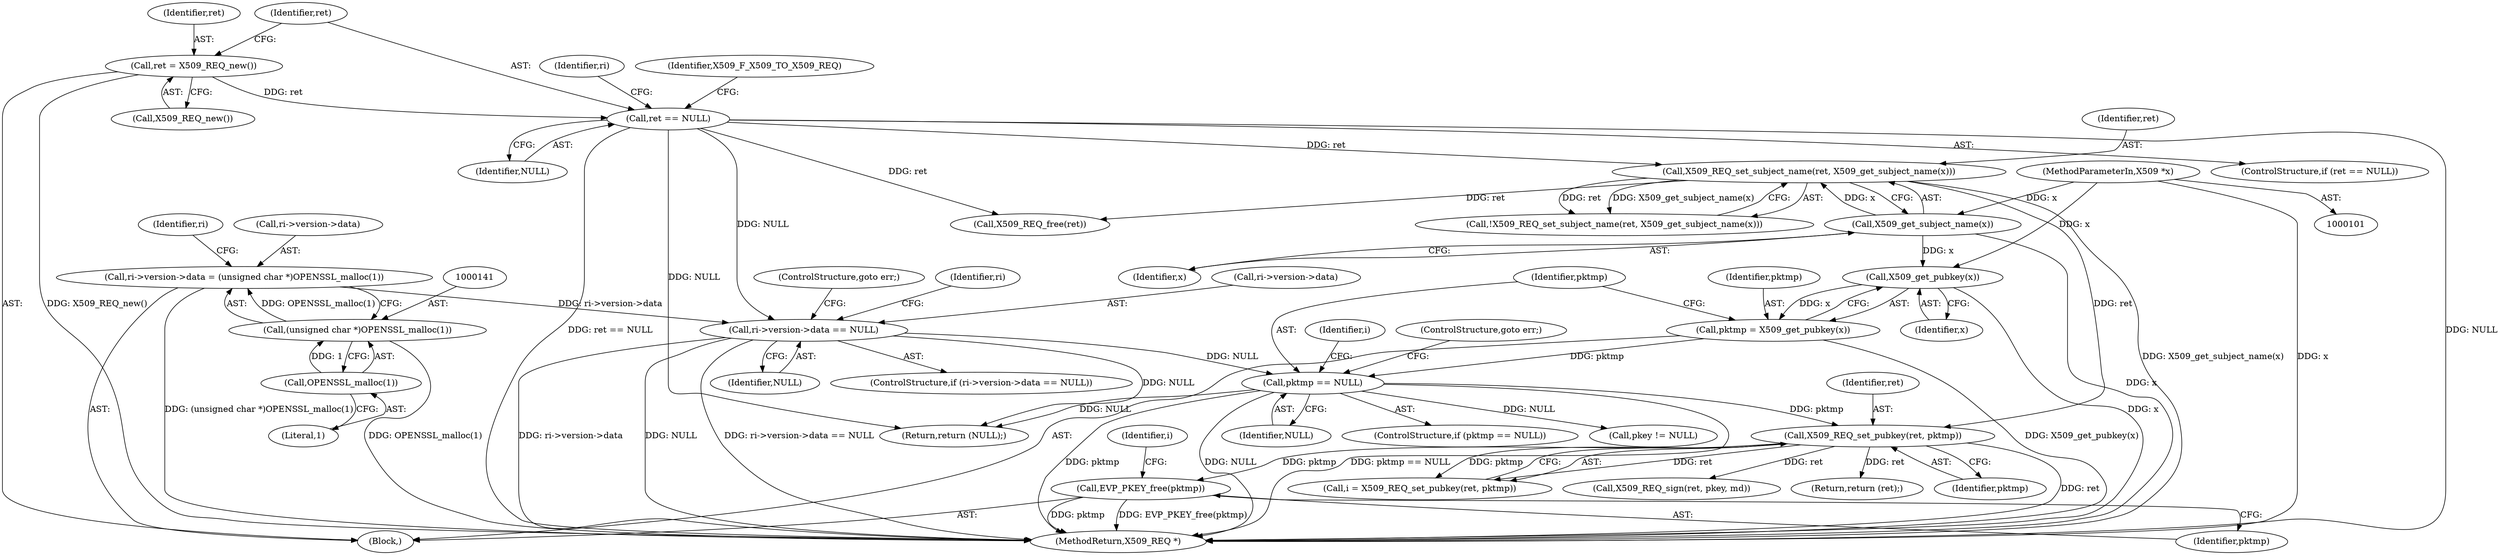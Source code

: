 digraph "0_openssl_28a00bcd8e318da18031b2ac8778c64147cd54f9@API" {
"1000183" [label="(Call,EVP_PKEY_free(pktmp))"];
"1000180" [label="(Call,X509_REQ_set_pubkey(ret, pktmp))"];
"1000164" [label="(Call,X509_REQ_set_subject_name(ret, X509_get_subject_name(x)))"];
"1000114" [label="(Call,ret == NULL)"];
"1000110" [label="(Call,ret = X509_REQ_new())"];
"1000166" [label="(Call,X509_get_subject_name(x))"];
"1000102" [label="(MethodParameterIn,X509 *x)"];
"1000174" [label="(Call,pktmp == NULL)"];
"1000169" [label="(Call,pktmp = X509_get_pubkey(x))"];
"1000171" [label="(Call,X509_get_pubkey(x))"];
"1000145" [label="(Call,ri->version->data == NULL)"];
"1000134" [label="(Call,ri->version->data = (unsigned char *)OPENSSL_malloc(1))"];
"1000140" [label="(Call,(unsigned char *)OPENSSL_malloc(1))"];
"1000142" [label="(Call,OPENSSL_malloc(1))"];
"1000180" [label="(Call,X509_REQ_set_pubkey(ret, pktmp))"];
"1000157" [label="(Identifier,ri)"];
"1000114" [label="(Call,ret == NULL)"];
"1000169" [label="(Call,pktmp = X509_get_pubkey(x))"];
"1000134" [label="(Call,ri->version->data = (unsigned char *)OPENSSL_malloc(1))"];
"1000166" [label="(Call,X509_get_subject_name(x))"];
"1000148" [label="(Identifier,ri)"];
"1000184" [label="(Identifier,pktmp)"];
"1000143" [label="(Literal,1)"];
"1000179" [label="(Identifier,i)"];
"1000151" [label="(Identifier,NULL)"];
"1000167" [label="(Identifier,x)"];
"1000146" [label="(Call,ri->version->data)"];
"1000172" [label="(Identifier,x)"];
"1000123" [label="(Identifier,ri)"];
"1000113" [label="(ControlStructure,if (ret == NULL))"];
"1000145" [label="(Call,ri->version->data == NULL)"];
"1000165" [label="(Identifier,ret)"];
"1000174" [label="(Call,pktmp == NULL)"];
"1000116" [label="(Identifier,NULL)"];
"1000178" [label="(Call,i = X509_REQ_set_pubkey(ret, pktmp))"];
"1000177" [label="(ControlStructure,goto err;)"];
"1000181" [label="(Identifier,ret)"];
"1000115" [label="(Identifier,ret)"];
"1000111" [label="(Identifier,ret)"];
"1000144" [label="(ControlStructure,if (ri->version->data == NULL))"];
"1000189" [label="(Call,pkey != NULL)"];
"1000142" [label="(Call,OPENSSL_malloc(1))"];
"1000187" [label="(Identifier,i)"];
"1000195" [label="(Call,X509_REQ_sign(ret, pkey, md))"];
"1000200" [label="(Return,return (ret);)"];
"1000164" [label="(Call,X509_REQ_set_subject_name(ret, X509_get_subject_name(x)))"];
"1000163" [label="(Call,!X509_REQ_set_subject_name(ret, X509_get_subject_name(x)))"];
"1000112" [label="(Call,X509_REQ_new())"];
"1000207" [label="(MethodReturn,X509_REQ *)"];
"1000152" [label="(ControlStructure,goto err;)"];
"1000110" [label="(Call,ret = X509_REQ_new())"];
"1000203" [label="(Call,X509_REQ_free(ret))"];
"1000175" [label="(Identifier,pktmp)"];
"1000176" [label="(Identifier,NULL)"];
"1000170" [label="(Identifier,pktmp)"];
"1000173" [label="(ControlStructure,if (pktmp == NULL))"];
"1000205" [label="(Return,return (NULL);)"];
"1000140" [label="(Call,(unsigned char *)OPENSSL_malloc(1))"];
"1000182" [label="(Identifier,pktmp)"];
"1000135" [label="(Call,ri->version->data)"];
"1000119" [label="(Identifier,X509_F_X509_TO_X509_REQ)"];
"1000171" [label="(Call,X509_get_pubkey(x))"];
"1000183" [label="(Call,EVP_PKEY_free(pktmp))"];
"1000105" [label="(Block,)"];
"1000102" [label="(MethodParameterIn,X509 *x)"];
"1000183" -> "1000105"  [label="AST: "];
"1000183" -> "1000184"  [label="CFG: "];
"1000184" -> "1000183"  [label="AST: "];
"1000187" -> "1000183"  [label="CFG: "];
"1000183" -> "1000207"  [label="DDG: pktmp"];
"1000183" -> "1000207"  [label="DDG: EVP_PKEY_free(pktmp)"];
"1000180" -> "1000183"  [label="DDG: pktmp"];
"1000180" -> "1000178"  [label="AST: "];
"1000180" -> "1000182"  [label="CFG: "];
"1000181" -> "1000180"  [label="AST: "];
"1000182" -> "1000180"  [label="AST: "];
"1000178" -> "1000180"  [label="CFG: "];
"1000180" -> "1000207"  [label="DDG: ret"];
"1000180" -> "1000178"  [label="DDG: ret"];
"1000180" -> "1000178"  [label="DDG: pktmp"];
"1000164" -> "1000180"  [label="DDG: ret"];
"1000174" -> "1000180"  [label="DDG: pktmp"];
"1000180" -> "1000195"  [label="DDG: ret"];
"1000180" -> "1000200"  [label="DDG: ret"];
"1000164" -> "1000163"  [label="AST: "];
"1000164" -> "1000166"  [label="CFG: "];
"1000165" -> "1000164"  [label="AST: "];
"1000166" -> "1000164"  [label="AST: "];
"1000163" -> "1000164"  [label="CFG: "];
"1000164" -> "1000207"  [label="DDG: X509_get_subject_name(x)"];
"1000164" -> "1000163"  [label="DDG: ret"];
"1000164" -> "1000163"  [label="DDG: X509_get_subject_name(x)"];
"1000114" -> "1000164"  [label="DDG: ret"];
"1000166" -> "1000164"  [label="DDG: x"];
"1000164" -> "1000203"  [label="DDG: ret"];
"1000114" -> "1000113"  [label="AST: "];
"1000114" -> "1000116"  [label="CFG: "];
"1000115" -> "1000114"  [label="AST: "];
"1000116" -> "1000114"  [label="AST: "];
"1000119" -> "1000114"  [label="CFG: "];
"1000123" -> "1000114"  [label="CFG: "];
"1000114" -> "1000207"  [label="DDG: ret == NULL"];
"1000114" -> "1000207"  [label="DDG: NULL"];
"1000110" -> "1000114"  [label="DDG: ret"];
"1000114" -> "1000145"  [label="DDG: NULL"];
"1000114" -> "1000203"  [label="DDG: ret"];
"1000114" -> "1000205"  [label="DDG: NULL"];
"1000110" -> "1000105"  [label="AST: "];
"1000110" -> "1000112"  [label="CFG: "];
"1000111" -> "1000110"  [label="AST: "];
"1000112" -> "1000110"  [label="AST: "];
"1000115" -> "1000110"  [label="CFG: "];
"1000110" -> "1000207"  [label="DDG: X509_REQ_new()"];
"1000166" -> "1000167"  [label="CFG: "];
"1000167" -> "1000166"  [label="AST: "];
"1000166" -> "1000207"  [label="DDG: x"];
"1000102" -> "1000166"  [label="DDG: x"];
"1000166" -> "1000171"  [label="DDG: x"];
"1000102" -> "1000101"  [label="AST: "];
"1000102" -> "1000207"  [label="DDG: x"];
"1000102" -> "1000171"  [label="DDG: x"];
"1000174" -> "1000173"  [label="AST: "];
"1000174" -> "1000176"  [label="CFG: "];
"1000175" -> "1000174"  [label="AST: "];
"1000176" -> "1000174"  [label="AST: "];
"1000177" -> "1000174"  [label="CFG: "];
"1000179" -> "1000174"  [label="CFG: "];
"1000174" -> "1000207"  [label="DDG: NULL"];
"1000174" -> "1000207"  [label="DDG: pktmp == NULL"];
"1000174" -> "1000207"  [label="DDG: pktmp"];
"1000169" -> "1000174"  [label="DDG: pktmp"];
"1000145" -> "1000174"  [label="DDG: NULL"];
"1000174" -> "1000189"  [label="DDG: NULL"];
"1000174" -> "1000205"  [label="DDG: NULL"];
"1000169" -> "1000105"  [label="AST: "];
"1000169" -> "1000171"  [label="CFG: "];
"1000170" -> "1000169"  [label="AST: "];
"1000171" -> "1000169"  [label="AST: "];
"1000175" -> "1000169"  [label="CFG: "];
"1000169" -> "1000207"  [label="DDG: X509_get_pubkey(x)"];
"1000171" -> "1000169"  [label="DDG: x"];
"1000171" -> "1000172"  [label="CFG: "];
"1000172" -> "1000171"  [label="AST: "];
"1000171" -> "1000207"  [label="DDG: x"];
"1000145" -> "1000144"  [label="AST: "];
"1000145" -> "1000151"  [label="CFG: "];
"1000146" -> "1000145"  [label="AST: "];
"1000151" -> "1000145"  [label="AST: "];
"1000152" -> "1000145"  [label="CFG: "];
"1000157" -> "1000145"  [label="CFG: "];
"1000145" -> "1000207"  [label="DDG: NULL"];
"1000145" -> "1000207"  [label="DDG: ri->version->data == NULL"];
"1000145" -> "1000207"  [label="DDG: ri->version->data"];
"1000134" -> "1000145"  [label="DDG: ri->version->data"];
"1000145" -> "1000205"  [label="DDG: NULL"];
"1000134" -> "1000105"  [label="AST: "];
"1000134" -> "1000140"  [label="CFG: "];
"1000135" -> "1000134"  [label="AST: "];
"1000140" -> "1000134"  [label="AST: "];
"1000148" -> "1000134"  [label="CFG: "];
"1000134" -> "1000207"  [label="DDG: (unsigned char *)OPENSSL_malloc(1)"];
"1000140" -> "1000134"  [label="DDG: OPENSSL_malloc(1)"];
"1000140" -> "1000142"  [label="CFG: "];
"1000141" -> "1000140"  [label="AST: "];
"1000142" -> "1000140"  [label="AST: "];
"1000140" -> "1000207"  [label="DDG: OPENSSL_malloc(1)"];
"1000142" -> "1000140"  [label="DDG: 1"];
"1000142" -> "1000143"  [label="CFG: "];
"1000143" -> "1000142"  [label="AST: "];
}
